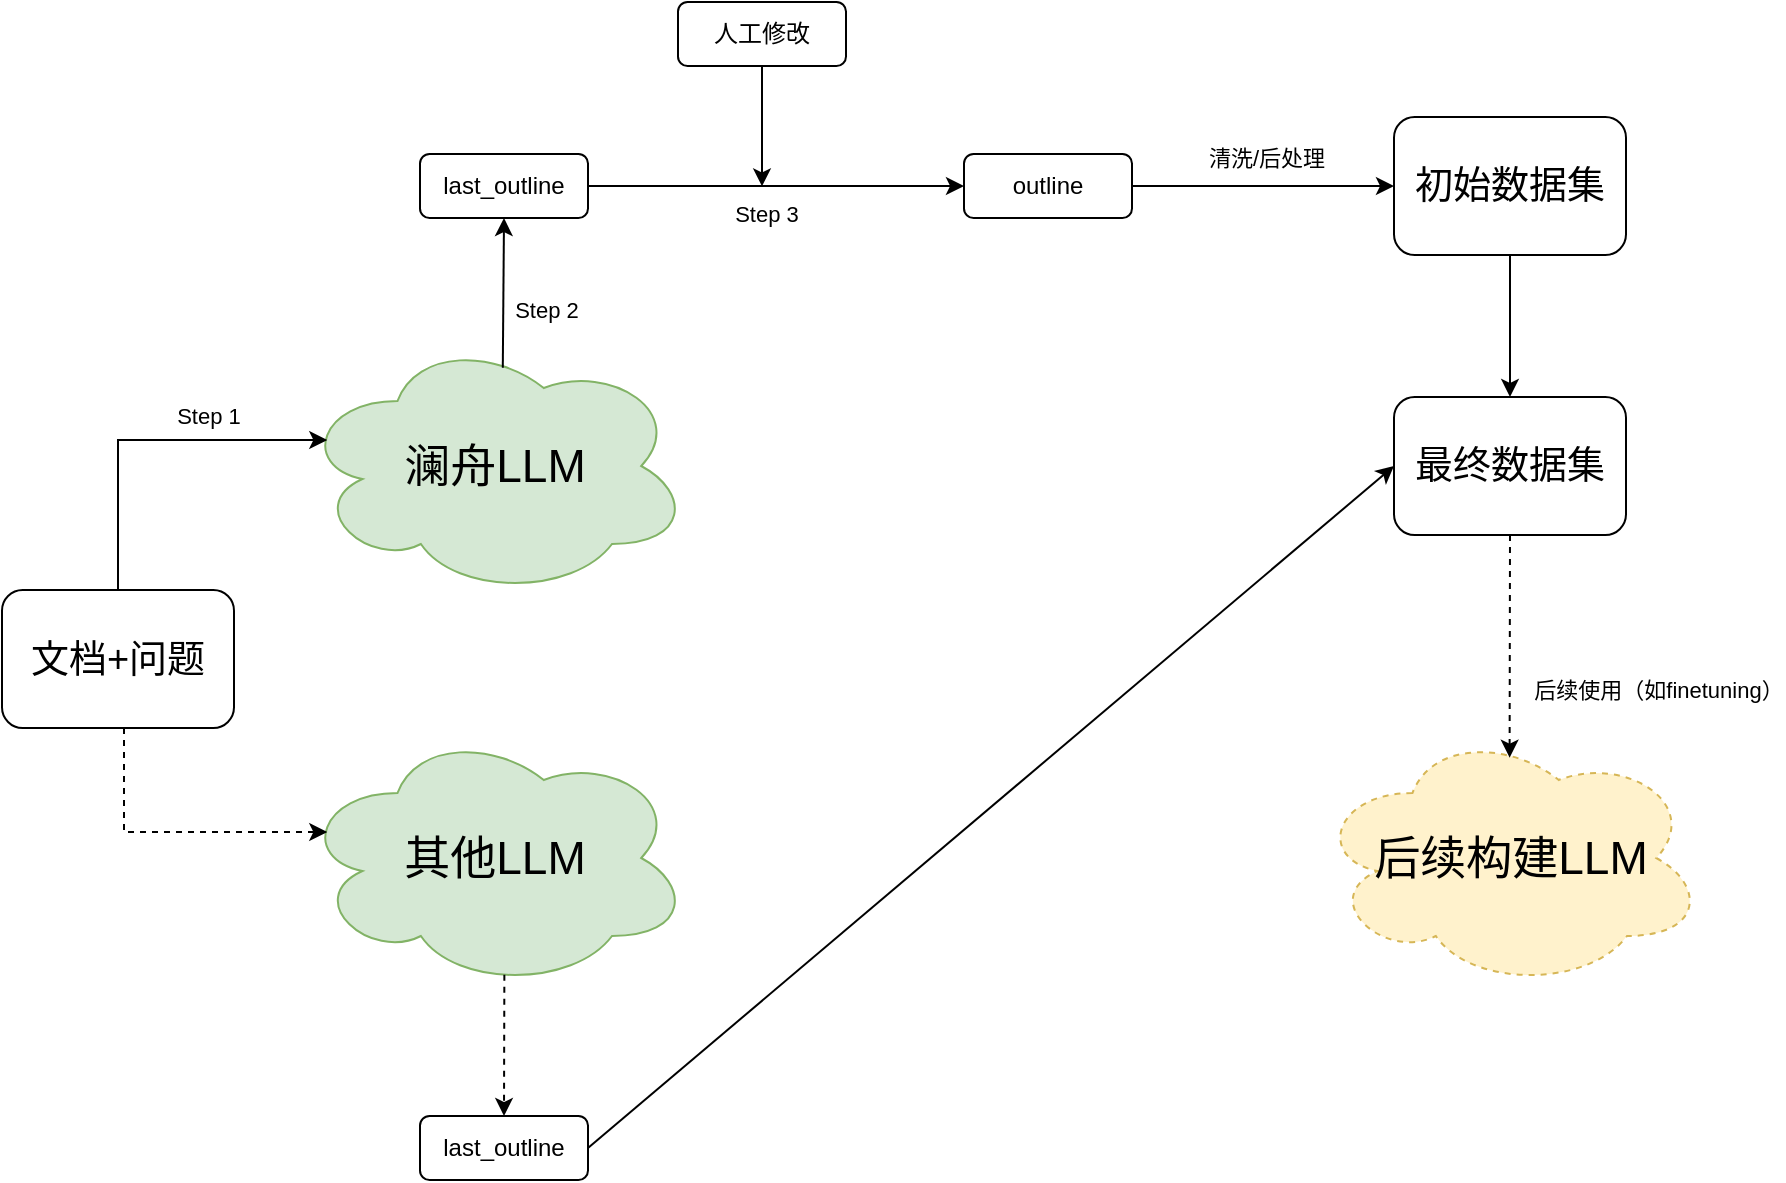 <mxfile version="23.1.1" type="github">
  <diagram name="第 1 页" id="Ukrg3hYitKO0pHj5Uya2">
    <mxGraphModel dx="1133" dy="714" grid="0" gridSize="10" guides="1" tooltips="1" connect="1" arrows="1" fold="1" page="1" pageScale="1" pageWidth="1654" pageHeight="1169" math="0" shadow="0">
      <root>
        <mxCell id="0" />
        <mxCell id="1" parent="0" />
        <mxCell id="mXD1BfTS9CHWyj_YMzYI-2" value="&lt;font style=&quot;font-size: 23px;&quot;&gt;澜舟LLM&lt;/font&gt;" style="ellipse;shape=cloud;whiteSpace=wrap;html=1;fillColor=#d5e8d4;strokeColor=#82b366;" vertex="1" parent="1">
          <mxGeometry x="563" y="424" width="195" height="130" as="geometry" />
        </mxCell>
        <mxCell id="mXD1BfTS9CHWyj_YMzYI-5" value="&lt;font style=&quot;font-size: 23px;&quot;&gt;后续构建LLM&lt;/font&gt;" style="ellipse;shape=cloud;whiteSpace=wrap;html=1;fillColor=#fff2cc;strokeColor=#d6b656;dashed=1;" vertex="1" parent="1">
          <mxGeometry x="1070.5" y="620" width="195" height="130" as="geometry" />
        </mxCell>
        <mxCell id="mXD1BfTS9CHWyj_YMzYI-6" style="edgeStyle=orthogonalEdgeStyle;rounded=0;orthogonalLoop=1;jettySize=auto;html=1;entryX=0.07;entryY=0.4;entryDx=0;entryDy=0;entryPerimeter=0;exitX=0.5;exitY=0;exitDx=0;exitDy=0;" edge="1" parent="1" source="mXD1BfTS9CHWyj_YMzYI-4" target="mXD1BfTS9CHWyj_YMzYI-2">
          <mxGeometry relative="1" as="geometry">
            <Array as="points">
              <mxPoint x="472" y="476" />
            </Array>
          </mxGeometry>
        </mxCell>
        <mxCell id="mXD1BfTS9CHWyj_YMzYI-22" value="Step 1&lt;br&gt;" style="edgeLabel;html=1;align=center;verticalAlign=middle;resizable=0;points=[];" vertex="1" connectable="0" parent="mXD1BfTS9CHWyj_YMzYI-6">
          <mxGeometry x="-0.415" y="2" relative="1" as="geometry">
            <mxPoint x="47" y="-35" as="offset" />
          </mxGeometry>
        </mxCell>
        <mxCell id="mXD1BfTS9CHWyj_YMzYI-7" value="&lt;font style=&quot;font-size: 23px;&quot;&gt;其他LLM&lt;/font&gt;" style="ellipse;shape=cloud;whiteSpace=wrap;html=1;fillColor=#d5e8d4;strokeColor=#82b366;" vertex="1" parent="1">
          <mxGeometry x="563" y="620" width="195" height="130" as="geometry" />
        </mxCell>
        <mxCell id="mXD1BfTS9CHWyj_YMzYI-15" style="edgeStyle=orthogonalEdgeStyle;rounded=0;orthogonalLoop=1;jettySize=auto;html=1;" edge="1" parent="1" source="mXD1BfTS9CHWyj_YMzYI-9" target="mXD1BfTS9CHWyj_YMzYI-14">
          <mxGeometry relative="1" as="geometry" />
        </mxCell>
        <mxCell id="mXD1BfTS9CHWyj_YMzYI-9" value="last_outline" style="rounded=1;whiteSpace=wrap;html=1;" vertex="1" parent="1">
          <mxGeometry x="623" y="333" width="84" height="32" as="geometry" />
        </mxCell>
        <mxCell id="mXD1BfTS9CHWyj_YMzYI-42" style="edgeStyle=orthogonalEdgeStyle;rounded=0;orthogonalLoop=1;jettySize=auto;html=1;" edge="1" parent="1" source="mXD1BfTS9CHWyj_YMzYI-13">
          <mxGeometry relative="1" as="geometry">
            <mxPoint x="794" y="349.185" as="targetPoint" />
          </mxGeometry>
        </mxCell>
        <mxCell id="mXD1BfTS9CHWyj_YMzYI-13" value="人工修改" style="rounded=1;whiteSpace=wrap;html=1;" vertex="1" parent="1">
          <mxGeometry x="752" y="257" width="84" height="32" as="geometry" />
        </mxCell>
        <mxCell id="mXD1BfTS9CHWyj_YMzYI-40" style="edgeStyle=orthogonalEdgeStyle;rounded=0;orthogonalLoop=1;jettySize=auto;html=1;" edge="1" parent="1" source="mXD1BfTS9CHWyj_YMzYI-14" target="mXD1BfTS9CHWyj_YMzYI-29">
          <mxGeometry relative="1" as="geometry" />
        </mxCell>
        <mxCell id="mXD1BfTS9CHWyj_YMzYI-41" value="清洗/后处理&lt;br&gt;" style="edgeLabel;html=1;align=center;verticalAlign=middle;resizable=0;points=[];" vertex="1" connectable="0" parent="mXD1BfTS9CHWyj_YMzYI-40">
          <mxGeometry x="-0.043" y="-2" relative="1" as="geometry">
            <mxPoint x="4" y="-16" as="offset" />
          </mxGeometry>
        </mxCell>
        <mxCell id="mXD1BfTS9CHWyj_YMzYI-14" value="outline" style="rounded=1;whiteSpace=wrap;html=1;" vertex="1" parent="1">
          <mxGeometry x="895" y="333" width="84" height="32" as="geometry" />
        </mxCell>
        <mxCell id="mXD1BfTS9CHWyj_YMzYI-18" value="&lt;font style=&quot;font-size: 19px;&quot;&gt;最终数据集&lt;/font&gt;" style="rounded=1;whiteSpace=wrap;html=1;" vertex="1" parent="1">
          <mxGeometry x="1110" y="454.5" width="116" height="69" as="geometry" />
        </mxCell>
        <mxCell id="mXD1BfTS9CHWyj_YMzYI-23" value="Step 3" style="edgeLabel;html=1;align=center;verticalAlign=middle;resizable=0;points=[];" vertex="1" connectable="0" parent="1">
          <mxGeometry x="727.997" y="416.002" as="geometry">
            <mxPoint x="68" y="-53" as="offset" />
          </mxGeometry>
        </mxCell>
        <mxCell id="mXD1BfTS9CHWyj_YMzYI-4" value="&lt;font style=&quot;font-size: 19px;&quot;&gt;文档+问题&lt;/font&gt;" style="rounded=1;whiteSpace=wrap;html=1;" vertex="1" parent="1">
          <mxGeometry x="414" y="551" width="116" height="69" as="geometry" />
        </mxCell>
        <mxCell id="mXD1BfTS9CHWyj_YMzYI-27" style="edgeStyle=orthogonalEdgeStyle;rounded=0;orthogonalLoop=1;jettySize=auto;html=1;entryX=0.07;entryY=0.4;entryDx=0;entryDy=0;entryPerimeter=0;dashed=1;" edge="1" parent="1" source="mXD1BfTS9CHWyj_YMzYI-4" target="mXD1BfTS9CHWyj_YMzYI-7">
          <mxGeometry relative="1" as="geometry">
            <Array as="points">
              <mxPoint x="475" y="672" />
            </Array>
          </mxGeometry>
        </mxCell>
        <mxCell id="mXD1BfTS9CHWyj_YMzYI-30" style="edgeStyle=orthogonalEdgeStyle;rounded=0;orthogonalLoop=1;jettySize=auto;html=1;entryX=0.5;entryY=0;entryDx=0;entryDy=0;" edge="1" parent="1" source="mXD1BfTS9CHWyj_YMzYI-29" target="mXD1BfTS9CHWyj_YMzYI-18">
          <mxGeometry relative="1" as="geometry" />
        </mxCell>
        <mxCell id="mXD1BfTS9CHWyj_YMzYI-29" value="&lt;font style=&quot;font-size: 19px;&quot;&gt;初始数据集&lt;/font&gt;" style="rounded=1;whiteSpace=wrap;html=1;" vertex="1" parent="1">
          <mxGeometry x="1110" y="314.5" width="116" height="69" as="geometry" />
        </mxCell>
        <mxCell id="mXD1BfTS9CHWyj_YMzYI-31" value="" style="endArrow=classic;html=1;rounded=0;exitX=0.52;exitY=0.122;exitDx=0;exitDy=0;exitPerimeter=0;entryX=0.5;entryY=1;entryDx=0;entryDy=0;" edge="1" parent="1" source="mXD1BfTS9CHWyj_YMzYI-2" target="mXD1BfTS9CHWyj_YMzYI-9">
          <mxGeometry width="50" height="50" relative="1" as="geometry">
            <mxPoint x="650" y="439" as="sourcePoint" />
            <mxPoint x="700" y="389" as="targetPoint" />
          </mxGeometry>
        </mxCell>
        <mxCell id="mXD1BfTS9CHWyj_YMzYI-32" value="Step 2" style="edgeLabel;html=1;align=center;verticalAlign=middle;resizable=0;points=[];" vertex="1" connectable="0" parent="1">
          <mxGeometry x="686" y="410.999" as="geometry" />
        </mxCell>
        <mxCell id="mXD1BfTS9CHWyj_YMzYI-36" value="" style="endArrow=classic;html=1;rounded=0;exitX=0.5;exitY=1;exitDx=0;exitDy=0;entryX=0.499;entryY=0.114;entryDx=0;entryDy=0;entryPerimeter=0;dashed=1;" edge="1" parent="1" source="mXD1BfTS9CHWyj_YMzYI-18" target="mXD1BfTS9CHWyj_YMzYI-5">
          <mxGeometry width="50" height="50" relative="1" as="geometry">
            <mxPoint x="1184" y="608" as="sourcePoint" />
            <mxPoint x="1234" y="558" as="targetPoint" />
          </mxGeometry>
        </mxCell>
        <mxCell id="mXD1BfTS9CHWyj_YMzYI-37" value="后续使用（如finetuning）" style="edgeLabel;html=1;align=center;verticalAlign=middle;resizable=0;points=[];" vertex="1" connectable="0" parent="1">
          <mxGeometry x="1093.0" y="539" as="geometry">
            <mxPoint x="149" y="62" as="offset" />
          </mxGeometry>
        </mxCell>
        <mxCell id="mXD1BfTS9CHWyj_YMzYI-43" value="last_outline" style="rounded=1;whiteSpace=wrap;html=1;" vertex="1" parent="1">
          <mxGeometry x="623" y="814" width="84" height="32" as="geometry" />
        </mxCell>
        <mxCell id="mXD1BfTS9CHWyj_YMzYI-45" value="" style="endArrow=classic;html=1;rounded=0;exitX=0.524;exitY=0.949;exitDx=0;exitDy=0;exitPerimeter=0;entryX=0.5;entryY=0;entryDx=0;entryDy=0;dashed=1;" edge="1" parent="1" source="mXD1BfTS9CHWyj_YMzYI-7" target="mXD1BfTS9CHWyj_YMzYI-43">
          <mxGeometry width="50" height="50" relative="1" as="geometry">
            <mxPoint x="671" y="824" as="sourcePoint" />
            <mxPoint x="721" y="774" as="targetPoint" />
          </mxGeometry>
        </mxCell>
        <mxCell id="mXD1BfTS9CHWyj_YMzYI-46" value="" style="endArrow=classic;html=1;rounded=0;exitX=1;exitY=0.5;exitDx=0;exitDy=0;entryX=0;entryY=0.5;entryDx=0;entryDy=0;" edge="1" parent="1" source="mXD1BfTS9CHWyj_YMzYI-43" target="mXD1BfTS9CHWyj_YMzYI-18">
          <mxGeometry width="50" height="50" relative="1" as="geometry">
            <mxPoint x="865" y="774" as="sourcePoint" />
            <mxPoint x="915" y="724" as="targetPoint" />
          </mxGeometry>
        </mxCell>
      </root>
    </mxGraphModel>
  </diagram>
</mxfile>
